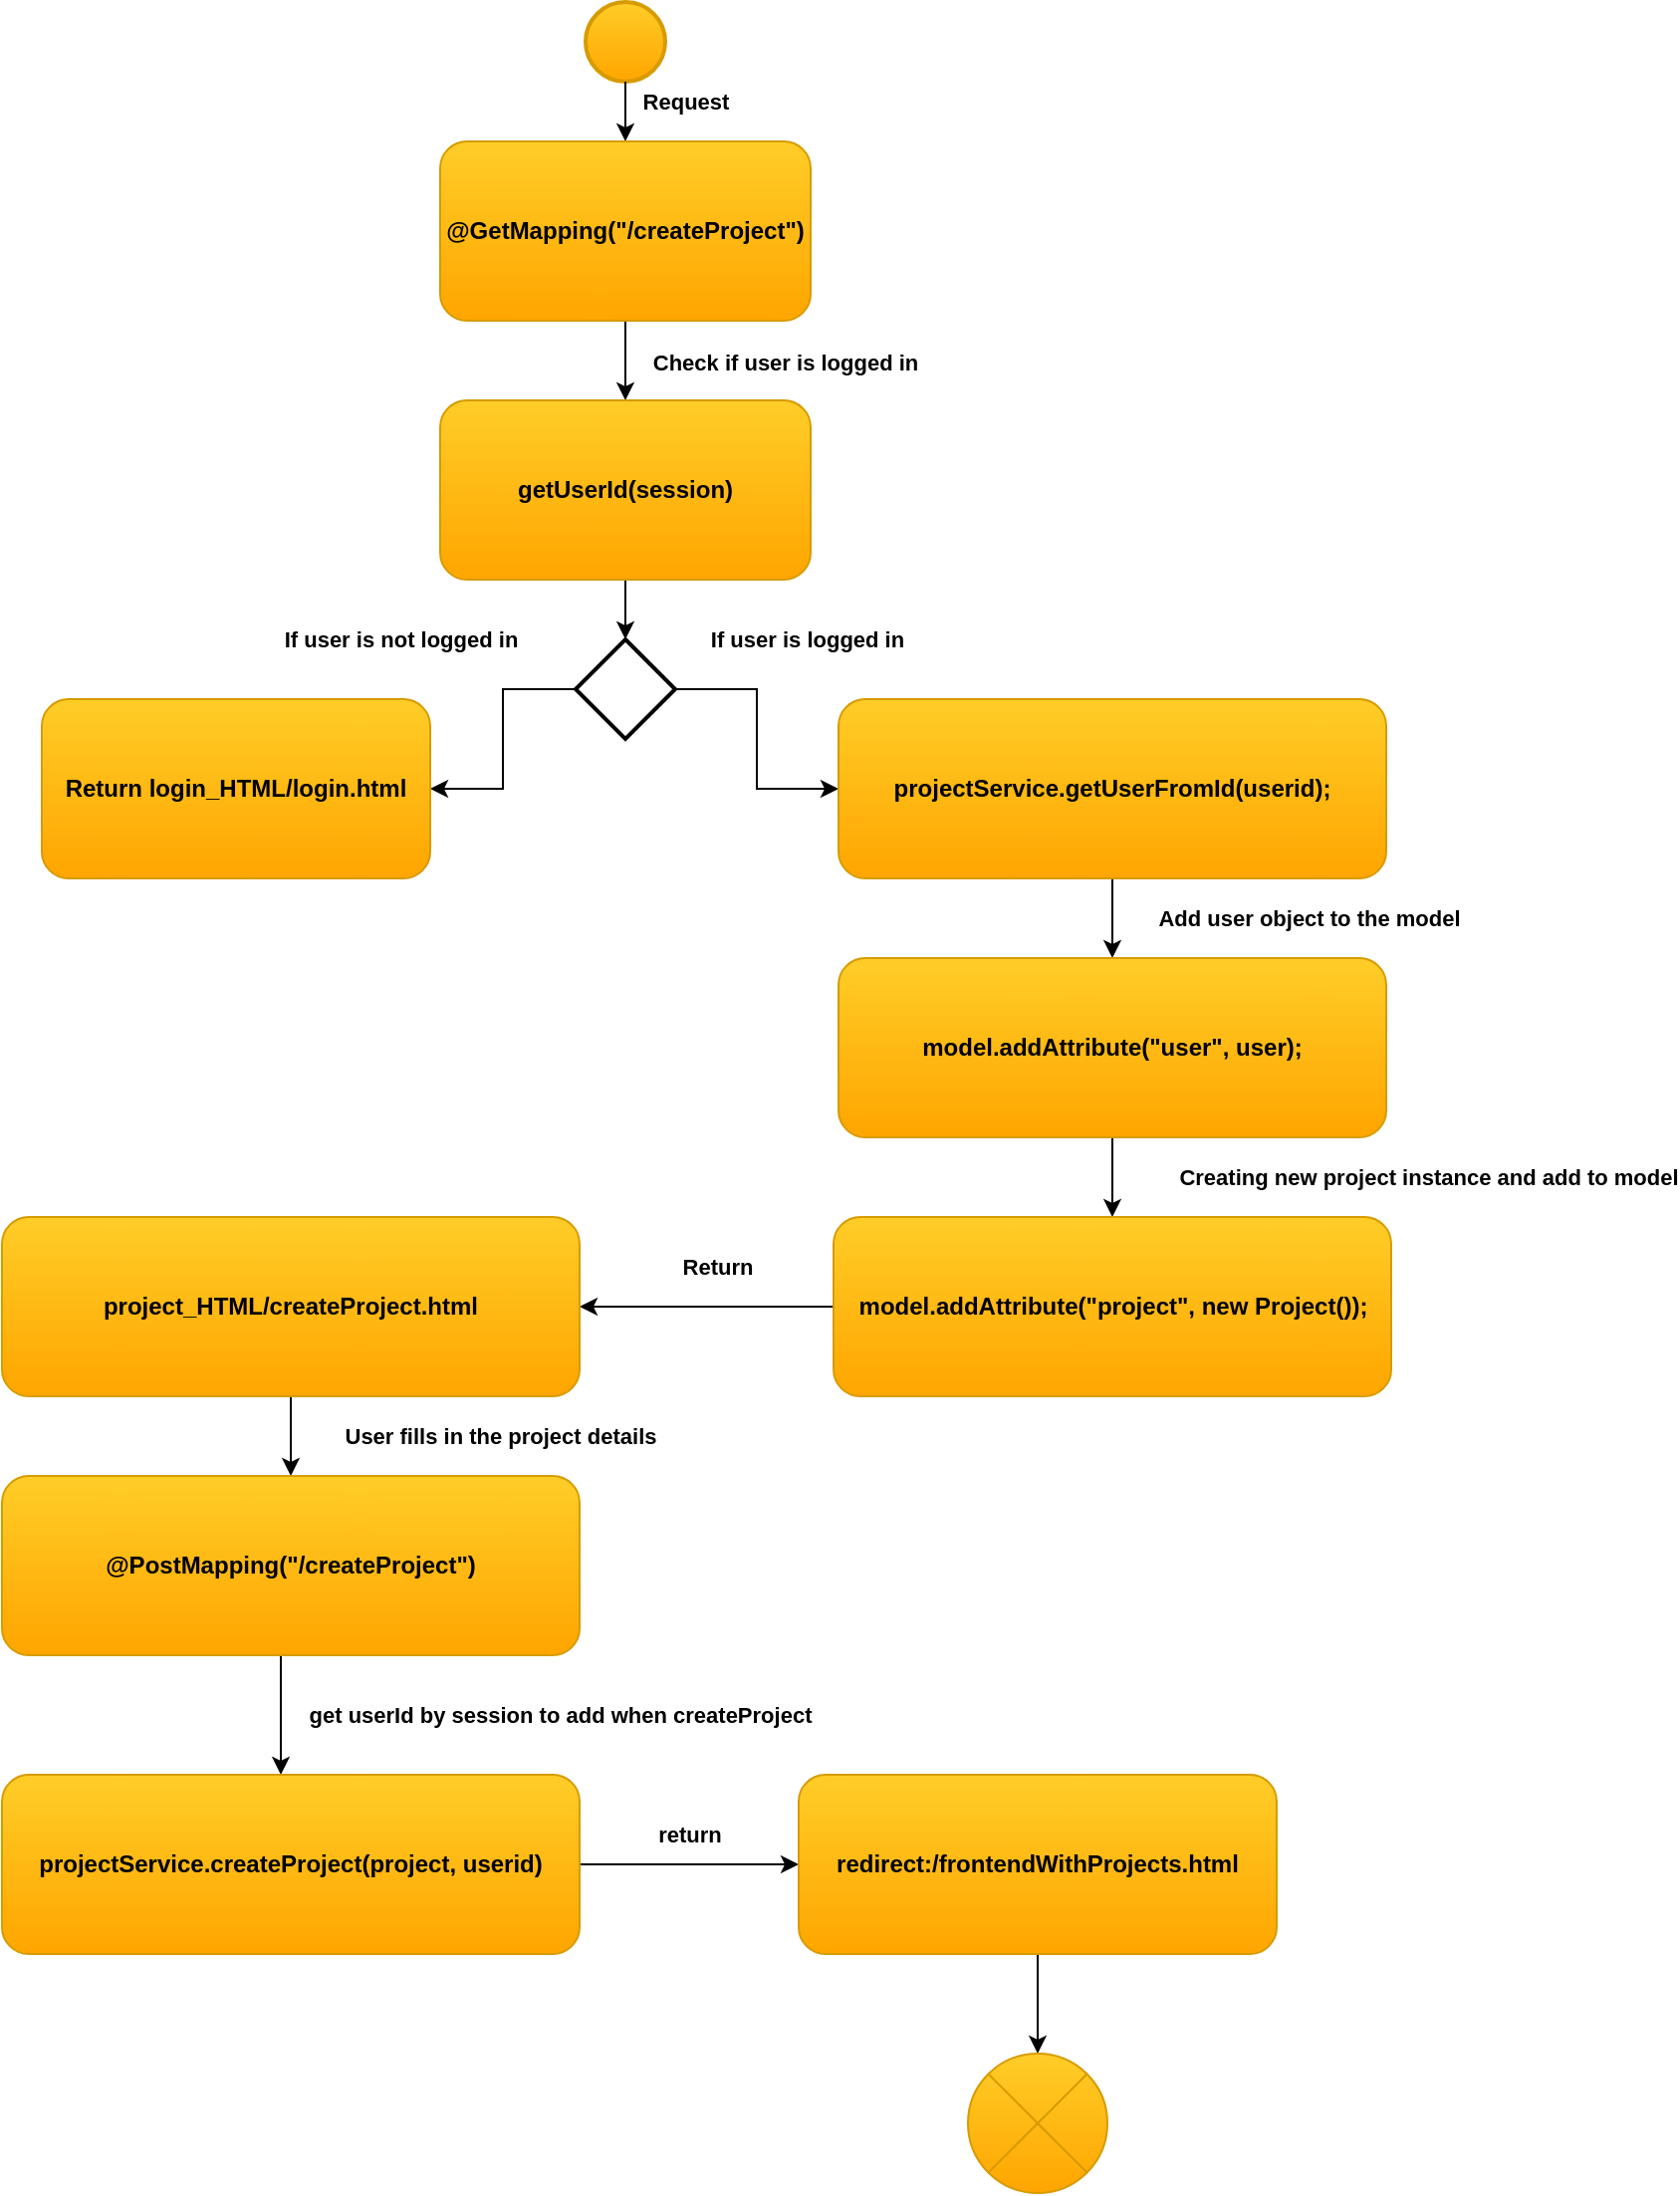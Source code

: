 <mxfile version="21.3.5" type="github">
  <diagram id="C5RBs43oDa-KdzZeNtuy" name="Page-1">
    <mxGraphModel dx="1713" dy="663" grid="0" gridSize="10" guides="1" tooltips="1" connect="1" arrows="1" fold="1" page="0" pageScale="1" pageWidth="827" pageHeight="1169" math="0" shadow="0">
      <root>
        <mxCell id="WIyWlLk6GJQsqaUBKTNV-0" />
        <mxCell id="WIyWlLk6GJQsqaUBKTNV-1" parent="WIyWlLk6GJQsqaUBKTNV-0" />
        <mxCell id="TMeR2gSZ4-1Bq5lchzCi-0" value="" style="strokeWidth=2;html=1;shape=mxgraph.flowchart.start_2;whiteSpace=wrap;fillColor=#ffcd28;strokeColor=#d79b00;gradientColor=#ffa500;" vertex="1" parent="WIyWlLk6GJQsqaUBKTNV-1">
          <mxGeometry x="253" y="40" width="40" height="40" as="geometry" />
        </mxCell>
        <mxCell id="TMeR2gSZ4-1Bq5lchzCi-1" value="" style="endArrow=classic;html=1;rounded=0;exitX=0.5;exitY=1;exitDx=0;exitDy=0;exitPerimeter=0;entryX=0.5;entryY=0;entryDx=0;entryDy=0;" edge="1" parent="WIyWlLk6GJQsqaUBKTNV-1" source="TMeR2gSZ4-1Bq5lchzCi-0" target="TMeR2gSZ4-1Bq5lchzCi-2">
          <mxGeometry width="50" height="50" relative="1" as="geometry">
            <mxPoint x="259.71" y="80" as="sourcePoint" />
            <mxPoint x="259.71" y="120" as="targetPoint" />
          </mxGeometry>
        </mxCell>
        <mxCell id="TMeR2gSZ4-1Bq5lchzCi-22" value="Request " style="edgeLabel;html=1;align=center;verticalAlign=middle;resizable=0;points=[];fontStyle=1" vertex="1" connectable="0" parent="TMeR2gSZ4-1Bq5lchzCi-1">
          <mxGeometry x="-0.464" y="1" relative="1" as="geometry">
            <mxPoint x="29" y="2" as="offset" />
          </mxGeometry>
        </mxCell>
        <mxCell id="TMeR2gSZ4-1Bq5lchzCi-5" value="" style="edgeStyle=orthogonalEdgeStyle;rounded=0;orthogonalLoop=1;jettySize=auto;html=1;entryX=0.5;entryY=0;entryDx=0;entryDy=0;" edge="1" parent="WIyWlLk6GJQsqaUBKTNV-1" source="TMeR2gSZ4-1Bq5lchzCi-2" target="TMeR2gSZ4-1Bq5lchzCi-7">
          <mxGeometry relative="1" as="geometry">
            <mxPoint x="260" y="290" as="targetPoint" />
          </mxGeometry>
        </mxCell>
        <mxCell id="TMeR2gSZ4-1Bq5lchzCi-23" value="&lt;b&gt;Check if user is logged in&lt;/b&gt;" style="edgeLabel;html=1;align=center;verticalAlign=middle;resizable=0;points=[];" vertex="1" connectable="0" parent="TMeR2gSZ4-1Bq5lchzCi-5">
          <mxGeometry x="-0.337" relative="1" as="geometry">
            <mxPoint x="80" y="7" as="offset" />
          </mxGeometry>
        </mxCell>
        <mxCell id="TMeR2gSZ4-1Bq5lchzCi-2" value="&lt;b&gt;@GetMapping(&quot;/createProject&quot;)&lt;/b&gt;" style="rounded=1;whiteSpace=wrap;html=1;fillColor=#ffcd28;gradientColor=#ffa500;strokeColor=#d79b00;" vertex="1" parent="WIyWlLk6GJQsqaUBKTNV-1">
          <mxGeometry x="180" y="110" width="186" height="90" as="geometry" />
        </mxCell>
        <mxCell id="TMeR2gSZ4-1Bq5lchzCi-11" style="edgeStyle=orthogonalEdgeStyle;rounded=0;orthogonalLoop=1;jettySize=auto;html=1;exitX=0.5;exitY=1;exitDx=0;exitDy=0;entryX=0.5;entryY=0;entryDx=0;entryDy=0;entryPerimeter=0;" edge="1" parent="WIyWlLk6GJQsqaUBKTNV-1" source="TMeR2gSZ4-1Bq5lchzCi-7" target="TMeR2gSZ4-1Bq5lchzCi-10">
          <mxGeometry relative="1" as="geometry" />
        </mxCell>
        <mxCell id="TMeR2gSZ4-1Bq5lchzCi-7" value="&lt;b&gt;getUserId(session)&lt;/b&gt;" style="rounded=1;whiteSpace=wrap;html=1;fillColor=#ffcd28;gradientColor=#ffa500;strokeColor=#d79b00;" vertex="1" parent="WIyWlLk6GJQsqaUBKTNV-1">
          <mxGeometry x="180" y="240" width="186" height="90" as="geometry" />
        </mxCell>
        <mxCell id="TMeR2gSZ4-1Bq5lchzCi-13" value="" style="edgeStyle=orthogonalEdgeStyle;rounded=0;orthogonalLoop=1;jettySize=auto;html=1;entryX=0;entryY=0.5;entryDx=0;entryDy=0;" edge="1" parent="WIyWlLk6GJQsqaUBKTNV-1" source="TMeR2gSZ4-1Bq5lchzCi-10" target="TMeR2gSZ4-1Bq5lchzCi-14">
          <mxGeometry relative="1" as="geometry">
            <mxPoint x="330" y="625" as="targetPoint" />
          </mxGeometry>
        </mxCell>
        <mxCell id="TMeR2gSZ4-1Bq5lchzCi-15" value="&lt;b&gt;If user is logged in&lt;/b&gt;" style="edgeLabel;html=1;align=center;verticalAlign=middle;resizable=0;points=[];" vertex="1" connectable="0" parent="TMeR2gSZ4-1Bq5lchzCi-13">
          <mxGeometry x="-0.486" y="-1" relative="1" as="geometry">
            <mxPoint x="32" y="-26" as="offset" />
          </mxGeometry>
        </mxCell>
        <mxCell id="TMeR2gSZ4-1Bq5lchzCi-16" style="edgeStyle=orthogonalEdgeStyle;rounded=0;orthogonalLoop=1;jettySize=auto;html=1;entryX=1;entryY=0.5;entryDx=0;entryDy=0;" edge="1" parent="WIyWlLk6GJQsqaUBKTNV-1" source="TMeR2gSZ4-1Bq5lchzCi-10" target="TMeR2gSZ4-1Bq5lchzCi-17">
          <mxGeometry relative="1" as="geometry">
            <mxPoint x="160" y="625" as="targetPoint" />
          </mxGeometry>
        </mxCell>
        <mxCell id="TMeR2gSZ4-1Bq5lchzCi-18" value="&lt;b&gt;If user is not logged in&lt;/b&gt;" style="edgeLabel;html=1;align=center;verticalAlign=middle;resizable=0;points=[];" vertex="1" connectable="0" parent="TMeR2gSZ4-1Bq5lchzCi-16">
          <mxGeometry x="-0.463" relative="1" as="geometry">
            <mxPoint x="-55" y="-25" as="offset" />
          </mxGeometry>
        </mxCell>
        <mxCell id="TMeR2gSZ4-1Bq5lchzCi-10" value="" style="strokeWidth=2;html=1;shape=mxgraph.flowchart.decision;whiteSpace=wrap;" vertex="1" parent="WIyWlLk6GJQsqaUBKTNV-1">
          <mxGeometry x="248" y="360" width="50" height="50" as="geometry" />
        </mxCell>
        <mxCell id="TMeR2gSZ4-1Bq5lchzCi-20" value="" style="edgeStyle=orthogonalEdgeStyle;rounded=0;orthogonalLoop=1;jettySize=auto;html=1;" edge="1" parent="WIyWlLk6GJQsqaUBKTNV-1" source="TMeR2gSZ4-1Bq5lchzCi-14" target="TMeR2gSZ4-1Bq5lchzCi-19">
          <mxGeometry relative="1" as="geometry" />
        </mxCell>
        <mxCell id="TMeR2gSZ4-1Bq5lchzCi-21" value="&lt;b&gt;Add user object to the model &lt;/b&gt;" style="edgeLabel;html=1;align=center;verticalAlign=middle;resizable=0;points=[];" vertex="1" connectable="0" parent="TMeR2gSZ4-1Bq5lchzCi-20">
          <mxGeometry x="-0.225" y="3" relative="1" as="geometry">
            <mxPoint x="95" y="4" as="offset" />
          </mxGeometry>
        </mxCell>
        <mxCell id="TMeR2gSZ4-1Bq5lchzCi-14" value="&lt;b&gt;projectService.getUserFromId(userid);&lt;/b&gt;" style="rounded=1;whiteSpace=wrap;html=1;fillColor=#ffcd28;gradientColor=#ffa500;strokeColor=#d79b00;" vertex="1" parent="WIyWlLk6GJQsqaUBKTNV-1">
          <mxGeometry x="380" y="390" width="275" height="90" as="geometry" />
        </mxCell>
        <mxCell id="TMeR2gSZ4-1Bq5lchzCi-17" value="&lt;b&gt;Return login_HTML/login.html&lt;/b&gt;" style="rounded=1;whiteSpace=wrap;html=1;fillColor=#ffcd28;gradientColor=#ffa500;strokeColor=#d79b00;" vertex="1" parent="WIyWlLk6GJQsqaUBKTNV-1">
          <mxGeometry x="-20" y="390" width="195" height="90" as="geometry" />
        </mxCell>
        <mxCell id="TMeR2gSZ4-1Bq5lchzCi-25" value="" style="edgeStyle=orthogonalEdgeStyle;rounded=0;orthogonalLoop=1;jettySize=auto;html=1;" edge="1" parent="WIyWlLk6GJQsqaUBKTNV-1" source="TMeR2gSZ4-1Bq5lchzCi-19" target="TMeR2gSZ4-1Bq5lchzCi-24">
          <mxGeometry relative="1" as="geometry" />
        </mxCell>
        <mxCell id="TMeR2gSZ4-1Bq5lchzCi-26" value="&lt;b&gt;Creating new project instance and add to model &lt;/b&gt;" style="edgeLabel;html=1;align=center;verticalAlign=middle;resizable=0;points=[];" vertex="1" connectable="0" parent="TMeR2gSZ4-1Bq5lchzCi-25">
          <mxGeometry x="-0.266" relative="1" as="geometry">
            <mxPoint x="158" y="5" as="offset" />
          </mxGeometry>
        </mxCell>
        <mxCell id="TMeR2gSZ4-1Bq5lchzCi-19" value="&lt;b&gt;model.addAttribute(&quot;user&quot;, user);&lt;/b&gt;" style="rounded=1;whiteSpace=wrap;html=1;fillColor=#ffcd28;gradientColor=#ffa500;strokeColor=#d79b00;" vertex="1" parent="WIyWlLk6GJQsqaUBKTNV-1">
          <mxGeometry x="380" y="520" width="275" height="90" as="geometry" />
        </mxCell>
        <mxCell id="TMeR2gSZ4-1Bq5lchzCi-28" value="" style="edgeStyle=orthogonalEdgeStyle;rounded=0;orthogonalLoop=1;jettySize=auto;html=1;fontStyle=1" edge="1" parent="WIyWlLk6GJQsqaUBKTNV-1" source="TMeR2gSZ4-1Bq5lchzCi-24" target="TMeR2gSZ4-1Bq5lchzCi-27">
          <mxGeometry relative="1" as="geometry" />
        </mxCell>
        <mxCell id="TMeR2gSZ4-1Bq5lchzCi-29" value="&lt;b&gt;Return &lt;/b&gt;" style="edgeLabel;html=1;align=center;verticalAlign=middle;resizable=0;points=[];" vertex="1" connectable="0" parent="TMeR2gSZ4-1Bq5lchzCi-28">
          <mxGeometry x="-0.187" y="2" relative="1" as="geometry">
            <mxPoint x="-7" y="-22" as="offset" />
          </mxGeometry>
        </mxCell>
        <mxCell id="TMeR2gSZ4-1Bq5lchzCi-24" value="&lt;b&gt;model.addAttribute(&quot;project&quot;, new Project());&lt;/b&gt;" style="rounded=1;whiteSpace=wrap;html=1;fillColor=#ffcd28;gradientColor=#ffa500;strokeColor=#d79b00;" vertex="1" parent="WIyWlLk6GJQsqaUBKTNV-1">
          <mxGeometry x="377.5" y="650" width="280" height="90" as="geometry" />
        </mxCell>
        <mxCell id="TMeR2gSZ4-1Bq5lchzCi-31" value="" style="edgeStyle=orthogonalEdgeStyle;rounded=0;orthogonalLoop=1;jettySize=auto;html=1;" edge="1" parent="WIyWlLk6GJQsqaUBKTNV-1" source="TMeR2gSZ4-1Bq5lchzCi-27" target="TMeR2gSZ4-1Bq5lchzCi-30">
          <mxGeometry relative="1" as="geometry" />
        </mxCell>
        <mxCell id="TMeR2gSZ4-1Bq5lchzCi-32" value="&lt;b&gt;User fills in the project details &lt;/b&gt;" style="edgeLabel;html=1;align=center;verticalAlign=middle;resizable=0;points=[];" vertex="1" connectable="0" parent="TMeR2gSZ4-1Bq5lchzCi-31">
          <mxGeometry x="-0.25" y="-1" relative="1" as="geometry">
            <mxPoint x="106" y="5" as="offset" />
          </mxGeometry>
        </mxCell>
        <mxCell id="TMeR2gSZ4-1Bq5lchzCi-27" value="&lt;b&gt;project_HTML/createProject.html&lt;/b&gt;" style="rounded=1;whiteSpace=wrap;html=1;fillColor=#ffcd28;gradientColor=#ffa500;strokeColor=#d79b00;" vertex="1" parent="WIyWlLk6GJQsqaUBKTNV-1">
          <mxGeometry x="-40" y="650" width="290" height="90" as="geometry" />
        </mxCell>
        <mxCell id="TMeR2gSZ4-1Bq5lchzCi-35" value="" style="edgeStyle=orthogonalEdgeStyle;rounded=0;orthogonalLoop=1;jettySize=auto;html=1;exitX=1;exitY=0.5;exitDx=0;exitDy=0;" edge="1" parent="WIyWlLk6GJQsqaUBKTNV-1" source="TMeR2gSZ4-1Bq5lchzCi-30" target="TMeR2gSZ4-1Bq5lchzCi-34">
          <mxGeometry relative="1" as="geometry">
            <Array as="points">
              <mxPoint x="250" y="830" />
              <mxPoint x="100" y="830" />
            </Array>
          </mxGeometry>
        </mxCell>
        <mxCell id="TMeR2gSZ4-1Bq5lchzCi-36" value="&lt;b&gt;get userId by session to add when createProject&lt;/b&gt;" style="edgeLabel;html=1;align=center;verticalAlign=middle;resizable=0;points=[];" vertex="1" connectable="0" parent="TMeR2gSZ4-1Bq5lchzCi-35">
          <mxGeometry x="-0.696" relative="1" as="geometry">
            <mxPoint x="24" y="70" as="offset" />
          </mxGeometry>
        </mxCell>
        <mxCell id="TMeR2gSZ4-1Bq5lchzCi-30" value="&lt;b&gt;@PostMapping(&quot;/createProject&quot;)&lt;/b&gt;" style="rounded=1;whiteSpace=wrap;html=1;fillColor=#ffcd28;gradientColor=#ffa500;strokeColor=#d79b00;" vertex="1" parent="WIyWlLk6GJQsqaUBKTNV-1">
          <mxGeometry x="-40" y="780" width="290" height="90" as="geometry" />
        </mxCell>
        <mxCell id="TMeR2gSZ4-1Bq5lchzCi-39" value="" style="edgeStyle=orthogonalEdgeStyle;rounded=0;orthogonalLoop=1;jettySize=auto;html=1;" edge="1" parent="WIyWlLk6GJQsqaUBKTNV-1" source="TMeR2gSZ4-1Bq5lchzCi-34" target="TMeR2gSZ4-1Bq5lchzCi-38">
          <mxGeometry relative="1" as="geometry" />
        </mxCell>
        <mxCell id="TMeR2gSZ4-1Bq5lchzCi-40" value="&lt;b&gt;return &lt;/b&gt;" style="edgeLabel;html=1;align=center;verticalAlign=middle;resizable=0;points=[];" vertex="1" connectable="0" parent="TMeR2gSZ4-1Bq5lchzCi-39">
          <mxGeometry x="0.312" y="-1" relative="1" as="geometry">
            <mxPoint x="-17" y="-16" as="offset" />
          </mxGeometry>
        </mxCell>
        <mxCell id="TMeR2gSZ4-1Bq5lchzCi-34" value="&lt;b&gt;projectService.createProject(project, userid)&lt;/b&gt;" style="rounded=1;whiteSpace=wrap;html=1;fillColor=#ffcd28;gradientColor=#ffa500;strokeColor=#d79b00;" vertex="1" parent="WIyWlLk6GJQsqaUBKTNV-1">
          <mxGeometry x="-40" y="930" width="290" height="90" as="geometry" />
        </mxCell>
        <mxCell id="TMeR2gSZ4-1Bq5lchzCi-42" value="" style="edgeStyle=orthogonalEdgeStyle;rounded=0;orthogonalLoop=1;jettySize=auto;html=1;entryX=0.5;entryY=0;entryDx=0;entryDy=0;entryPerimeter=0;" edge="1" parent="WIyWlLk6GJQsqaUBKTNV-1" source="TMeR2gSZ4-1Bq5lchzCi-38" target="TMeR2gSZ4-1Bq5lchzCi-43">
          <mxGeometry relative="1" as="geometry">
            <mxPoint x="480" y="1050" as="targetPoint" />
          </mxGeometry>
        </mxCell>
        <mxCell id="TMeR2gSZ4-1Bq5lchzCi-38" value="&lt;b&gt;redirect:/frontendWithProjects.html&lt;/b&gt;" style="rounded=1;whiteSpace=wrap;html=1;fillColor=#ffcd28;gradientColor=#ffa500;strokeColor=#d79b00;" vertex="1" parent="WIyWlLk6GJQsqaUBKTNV-1">
          <mxGeometry x="360" y="930" width="240" height="90" as="geometry" />
        </mxCell>
        <mxCell id="TMeR2gSZ4-1Bq5lchzCi-43" value="" style="verticalLabelPosition=bottom;verticalAlign=top;html=1;shape=mxgraph.flowchart.or;fillColor=#ffcd28;gradientColor=#ffa500;strokeColor=#d79b00;" vertex="1" parent="WIyWlLk6GJQsqaUBKTNV-1">
          <mxGeometry x="445" y="1070" width="70" height="70" as="geometry" />
        </mxCell>
      </root>
    </mxGraphModel>
  </diagram>
</mxfile>
